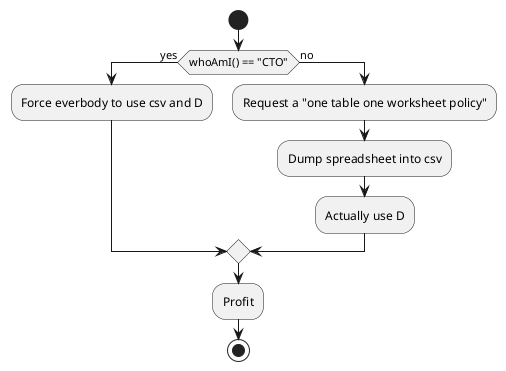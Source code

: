 @startuml
start
if(whoAmI() == "CTO") then (yes)
	:Force everbody to use csv and D;
else (no)
	:Request a "one table one worksheet policy";
	:Dump spreadsheet into csv;
	:Actually use D;
endif
:Profit;
stop
@enduml
